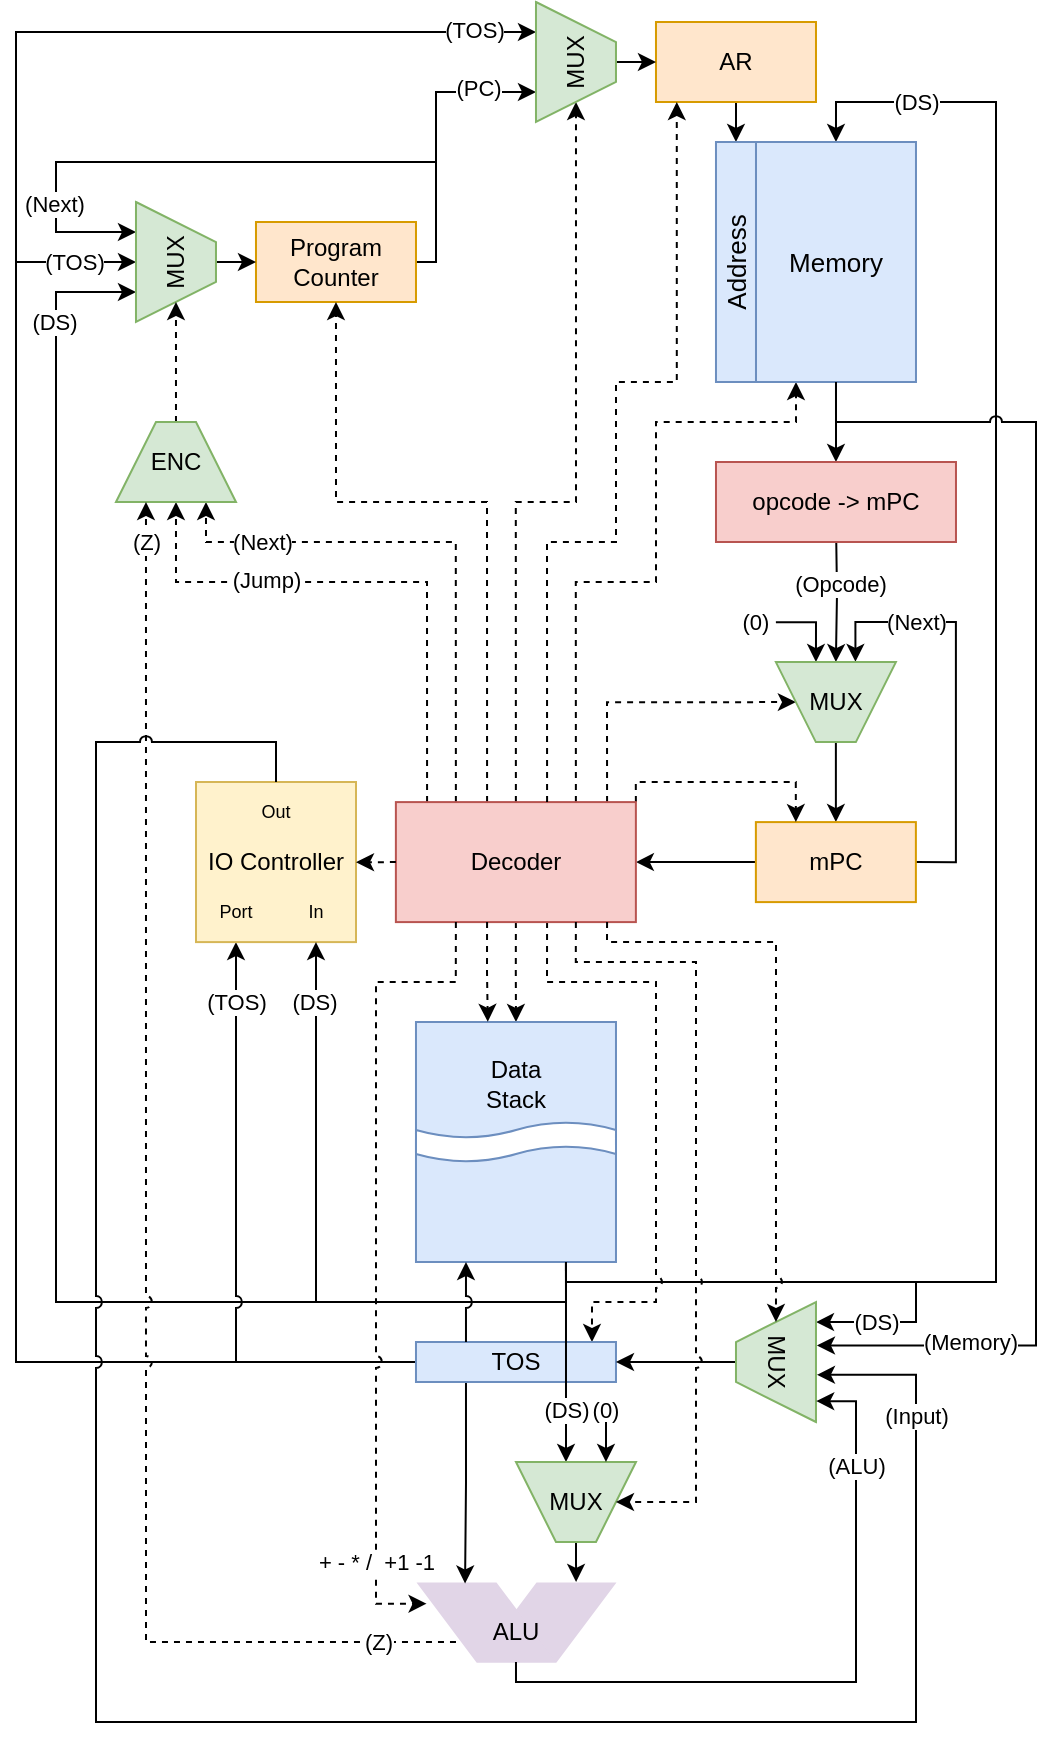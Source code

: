 <mxfile version="24.4.0" type="device">
  <diagram name="Page-1" id="PJzcmPcfEXtCJqOqldld">
    <mxGraphModel dx="1166" dy="614" grid="1" gridSize="10" guides="1" tooltips="1" connect="1" arrows="1" fold="1" page="1" pageScale="1" pageWidth="850" pageHeight="1100" background="none" math="0" shadow="0">
      <root>
        <mxCell id="0" />
        <mxCell id="1" parent="0" />
        <mxCell id="N7PJomAF6_bV-9XCImqY-77" style="edgeStyle=orthogonalEdgeStyle;rounded=0;orthogonalLoop=1;jettySize=auto;html=1;exitX=0;exitY=0.5;exitDx=0;exitDy=0;entryX=0.25;entryY=1;entryDx=0;entryDy=0;" parent="1" source="qQ5Oa0ZnRfvg7QE1ZFq0-29" target="N7PJomAF6_bV-9XCImqY-65" edge="1">
          <mxGeometry relative="1" as="geometry">
            <Array as="points">
              <mxPoint x="190" y="760" />
              <mxPoint x="190" y="95" />
            </Array>
          </mxGeometry>
        </mxCell>
        <mxCell id="N7PJomAF6_bV-9XCImqY-89" value="(TOS)" style="edgeLabel;html=1;align=center;verticalAlign=middle;resizable=0;points=[];" parent="N7PJomAF6_bV-9XCImqY-77" vertex="1" connectable="0">
          <mxGeometry x="0.954" y="1" relative="1" as="geometry">
            <mxPoint x="-5" as="offset" />
          </mxGeometry>
        </mxCell>
        <mxCell id="cv9zKFNZRaeKrZJYY6Kr-5" style="edgeStyle=orthogonalEdgeStyle;rounded=0;orthogonalLoop=1;jettySize=auto;html=1;exitX=0;exitY=0.5;exitDx=0;exitDy=0;entryX=0.5;entryY=1;entryDx=0;entryDy=0;" parent="1" source="qQ5Oa0ZnRfvg7QE1ZFq0-29" target="N7PJomAF6_bV-9XCImqY-14" edge="1">
          <mxGeometry relative="1" as="geometry">
            <Array as="points">
              <mxPoint x="190" y="760" />
              <mxPoint x="190" y="210" />
            </Array>
          </mxGeometry>
        </mxCell>
        <mxCell id="cv9zKFNZRaeKrZJYY6Kr-6" value="(TOS)" style="edgeLabel;html=1;align=center;verticalAlign=middle;resizable=0;points=[];" parent="cv9zKFNZRaeKrZJYY6Kr-5" vertex="1" connectable="0">
          <mxGeometry x="0.933" y="1" relative="1" as="geometry">
            <mxPoint x="-4" y="1" as="offset" />
          </mxGeometry>
        </mxCell>
        <mxCell id="cv9zKFNZRaeKrZJYY6Kr-4" style="edgeStyle=orthogonalEdgeStyle;rounded=0;orthogonalLoop=1;jettySize=auto;html=1;exitX=0.75;exitY=1;exitDx=0;exitDy=0;entryX=0.75;entryY=1;entryDx=0;entryDy=0;jumpStyle=none;" parent="1" source="qQ5Oa0ZnRfvg7QE1ZFq0-28" target="N7PJomAF6_bV-9XCImqY-14" edge="1">
          <mxGeometry relative="1" as="geometry">
            <Array as="points">
              <mxPoint x="465" y="730" />
              <mxPoint x="210" y="730" />
              <mxPoint x="210" y="225" />
            </Array>
          </mxGeometry>
        </mxCell>
        <mxCell id="cv9zKFNZRaeKrZJYY6Kr-9" value="(DS)" style="edgeLabel;html=1;align=center;verticalAlign=middle;resizable=0;points=[];" parent="cv9zKFNZRaeKrZJYY6Kr-4" vertex="1" connectable="0">
          <mxGeometry x="0.895" y="1" relative="1" as="geometry">
            <mxPoint y="12" as="offset" />
          </mxGeometry>
        </mxCell>
        <mxCell id="cv9zKFNZRaeKrZJYY6Kr-67" style="edgeStyle=orthogonalEdgeStyle;rounded=0;orthogonalLoop=1;jettySize=auto;html=1;exitX=0;exitY=0.5;exitDx=0;exitDy=0;exitPerimeter=0;entryX=0.25;entryY=1;entryDx=0;entryDy=0;entryPerimeter=0;jumpStyle=arc;" parent="1" source="qQ5Oa0ZnRfvg7QE1ZFq0-29" target="cv9zKFNZRaeKrZJYY6Kr-51" edge="1">
          <mxGeometry relative="1" as="geometry" />
        </mxCell>
        <mxCell id="cv9zKFNZRaeKrZJYY6Kr-68" value="(TOS)" style="edgeLabel;html=1;align=center;verticalAlign=middle;resizable=0;points=[];" parent="cv9zKFNZRaeKrZJYY6Kr-67" vertex="1" connectable="0">
          <mxGeometry x="0.815" y="-1" relative="1" as="geometry">
            <mxPoint x="-1" y="2" as="offset" />
          </mxGeometry>
        </mxCell>
        <mxCell id="qQ5Oa0ZnRfvg7QE1ZFq0-73" style="edgeStyle=orthogonalEdgeStyle;rounded=0;orthogonalLoop=1;jettySize=auto;html=1;exitX=0.75;exitY=1;exitDx=0;exitDy=0;entryX=0.833;entryY=1;entryDx=0;entryDy=0;entryPerimeter=0;" parent="1" source="qQ5Oa0ZnRfvg7QE1ZFq0-28" target="N7PJomAF6_bV-9XCImqY-4" edge="1">
          <mxGeometry relative="1" as="geometry">
            <mxPoint x="579.99" y="750" as="targetPoint" />
            <Array as="points">
              <mxPoint x="464.99" y="720" />
              <mxPoint x="639.99" y="720" />
              <mxPoint x="639.99" y="740" />
            </Array>
          </mxGeometry>
        </mxCell>
        <mxCell id="N7PJomAF6_bV-9XCImqY-78" style="edgeStyle=orthogonalEdgeStyle;rounded=0;orthogonalLoop=1;jettySize=auto;html=1;exitX=0.75;exitY=1;exitDx=0;exitDy=0;entryX=0.5;entryY=0;entryDx=0;entryDy=0;jumpStyle=none;" parent="1" source="qQ5Oa0ZnRfvg7QE1ZFq0-28" target="N7PJomAF6_bV-9XCImqY-67" edge="1">
          <mxGeometry relative="1" as="geometry">
            <Array as="points">
              <mxPoint x="464.99" y="720" />
              <mxPoint x="679.99" y="720" />
              <mxPoint x="679.99" y="130" />
              <mxPoint x="599.99" y="130" />
            </Array>
          </mxGeometry>
        </mxCell>
        <mxCell id="N7PJomAF6_bV-9XCImqY-80" value="(DS)" style="edgeLabel;html=1;align=center;verticalAlign=middle;resizable=0;points=[];" parent="N7PJomAF6_bV-9XCImqY-78" vertex="1" connectable="0">
          <mxGeometry x="-0.635" y="3" relative="1" as="geometry">
            <mxPoint x="-2" y="23" as="offset" />
          </mxGeometry>
        </mxCell>
        <mxCell id="cv9zKFNZRaeKrZJYY6Kr-3" value="(DS)" style="edgeLabel;html=1;align=center;verticalAlign=middle;resizable=0;points=[];" parent="N7PJomAF6_bV-9XCImqY-78" vertex="1" connectable="0">
          <mxGeometry x="0.905" relative="1" as="geometry">
            <mxPoint x="16" as="offset" />
          </mxGeometry>
        </mxCell>
        <mxCell id="N7PJomAF6_bV-9XCImqY-27" style="edgeStyle=orthogonalEdgeStyle;rounded=0;orthogonalLoop=1;jettySize=auto;html=1;exitX=0.5;exitY=1;exitDx=0;exitDy=0;entryX=0.5;entryY=0;entryDx=0;entryDy=0;jumpStyle=none;" parent="1" source="N7PJomAF6_bV-9XCImqY-67" target="qQ5Oa0ZnRfvg7QE1ZFq0-6" edge="1">
          <mxGeometry relative="1" as="geometry">
            <mxPoint x="599.99" y="270" as="sourcePoint" />
          </mxGeometry>
        </mxCell>
        <mxCell id="qQ5Oa0ZnRfvg7QE1ZFq0-4" style="edgeStyle=orthogonalEdgeStyle;rounded=0;orthogonalLoop=1;jettySize=auto;html=1;exitX=1;exitY=0.5;exitDx=0;exitDy=0;entryX=0.75;entryY=1;entryDx=0;entryDy=0;" parent="1" source="qQ5Oa0ZnRfvg7QE1ZFq0-2" target="N7PJomAF6_bV-9XCImqY-65" edge="1">
          <mxGeometry relative="1" as="geometry">
            <mxPoint x="439.99" y="210" as="targetPoint" />
            <Array as="points">
              <mxPoint x="399.99" y="210" />
              <mxPoint x="399.99" y="125" />
            </Array>
          </mxGeometry>
        </mxCell>
        <mxCell id="N7PJomAF6_bV-9XCImqY-88" value="(PC)" style="edgeLabel;html=1;align=center;verticalAlign=middle;resizable=0;points=[];" parent="qQ5Oa0ZnRfvg7QE1ZFq0-4" vertex="1" connectable="0">
          <mxGeometry x="0.662" y="2" relative="1" as="geometry">
            <mxPoint x="-5" as="offset" />
          </mxGeometry>
        </mxCell>
        <mxCell id="cv9zKFNZRaeKrZJYY6Kr-7" style="edgeStyle=orthogonalEdgeStyle;rounded=0;orthogonalLoop=1;jettySize=auto;html=1;exitX=1;exitY=0.5;exitDx=0;exitDy=0;entryX=0.25;entryY=1;entryDx=0;entryDy=0;" parent="1" source="qQ5Oa0ZnRfvg7QE1ZFq0-2" target="N7PJomAF6_bV-9XCImqY-14" edge="1">
          <mxGeometry relative="1" as="geometry">
            <Array as="points">
              <mxPoint x="400" y="210" />
              <mxPoint x="400" y="160" />
              <mxPoint x="210" y="160" />
              <mxPoint x="210" y="195" />
            </Array>
          </mxGeometry>
        </mxCell>
        <mxCell id="cv9zKFNZRaeKrZJYY6Kr-8" value="(Next)" style="edgeLabel;html=1;align=center;verticalAlign=middle;resizable=0;points=[];" parent="cv9zKFNZRaeKrZJYY6Kr-7" vertex="1" connectable="0">
          <mxGeometry x="0.739" y="-1" relative="1" as="geometry">
            <mxPoint y="-12" as="offset" />
          </mxGeometry>
        </mxCell>
        <mxCell id="qQ5Oa0ZnRfvg7QE1ZFq0-2" value="Program&lt;br&gt;Counter" style="rounded=0;whiteSpace=wrap;html=1;fillColor=#ffe6cc;strokeColor=#d79b00;" parent="1" vertex="1">
          <mxGeometry x="309.99" y="190" width="80" height="40" as="geometry" />
        </mxCell>
        <mxCell id="qQ5Oa0ZnRfvg7QE1ZFq0-17" style="edgeStyle=orthogonalEdgeStyle;rounded=0;orthogonalLoop=1;jettySize=auto;html=1;exitX=0.5;exitY=1;exitDx=0;exitDy=0;entryX=0.5;entryY=1;entryDx=0;entryDy=0;" parent="1" target="N7PJomAF6_bV-9XCImqY-16" edge="1">
          <mxGeometry relative="1" as="geometry">
            <mxPoint x="599.99" y="340.05" as="sourcePoint" />
            <mxPoint x="599.99" y="400.1" as="targetPoint" />
          </mxGeometry>
        </mxCell>
        <mxCell id="N7PJomAF6_bV-9XCImqY-85" value="(Opcode)" style="edgeLabel;html=1;align=center;verticalAlign=middle;resizable=0;points=[];" parent="qQ5Oa0ZnRfvg7QE1ZFq0-17" vertex="1" connectable="0">
          <mxGeometry x="-0.122" y="1" relative="1" as="geometry">
            <mxPoint as="offset" />
          </mxGeometry>
        </mxCell>
        <mxCell id="qQ5Oa0ZnRfvg7QE1ZFq0-6" value="opcode -&amp;gt; mPC" style="rounded=0;whiteSpace=wrap;html=1;fillColor=#f8cecc;strokeColor=#b85450;" parent="1" vertex="1">
          <mxGeometry x="539.99" y="310" width="120" height="40" as="geometry" />
        </mxCell>
        <mxCell id="qQ5Oa0ZnRfvg7QE1ZFq0-24" style="edgeStyle=orthogonalEdgeStyle;rounded=0;orthogonalLoop=1;jettySize=auto;html=1;exitX=0.5;exitY=0;exitDx=0;exitDy=0;entryX=0.5;entryY=0;entryDx=0;entryDy=0;" parent="1" source="N7PJomAF6_bV-9XCImqY-16" target="qQ5Oa0ZnRfvg7QE1ZFq0-22" edge="1">
          <mxGeometry relative="1" as="geometry">
            <mxPoint x="599.94" y="450.05" as="sourcePoint" />
          </mxGeometry>
        </mxCell>
        <mxCell id="qQ5Oa0ZnRfvg7QE1ZFq0-25" value="(Next)" style="edgeStyle=orthogonalEdgeStyle;rounded=0;orthogonalLoop=1;jettySize=auto;html=1;exitX=1;exitY=0.5;exitDx=0;exitDy=0;entryX=0.337;entryY=1.003;entryDx=0;entryDy=0;entryPerimeter=0;" parent="1" source="qQ5Oa0ZnRfvg7QE1ZFq0-22" target="N7PJomAF6_bV-9XCImqY-16" edge="1">
          <mxGeometry x="0.523" relative="1" as="geometry">
            <mxPoint as="offset" />
            <mxPoint x="609.94" y="410.05" as="targetPoint" />
            <Array as="points">
              <mxPoint x="659.94" y="510.05" />
              <mxPoint x="659.94" y="390.05" />
              <mxPoint x="609.94" y="390.05" />
            </Array>
          </mxGeometry>
        </mxCell>
        <mxCell id="qQ5Oa0ZnRfvg7QE1ZFq0-27" style="edgeStyle=orthogonalEdgeStyle;rounded=0;orthogonalLoop=1;jettySize=auto;html=1;exitX=0;exitY=0.5;exitDx=0;exitDy=0;entryX=1;entryY=0.5;entryDx=0;entryDy=0;" parent="1" source="qQ5Oa0ZnRfvg7QE1ZFq0-22" target="qQ5Oa0ZnRfvg7QE1ZFq0-26" edge="1">
          <mxGeometry relative="1" as="geometry" />
        </mxCell>
        <mxCell id="qQ5Oa0ZnRfvg7QE1ZFq0-22" value="mPC" style="rounded=0;whiteSpace=wrap;html=1;fillColor=#ffe6cc;strokeColor=#d79b00;" parent="1" vertex="1">
          <mxGeometry x="559.94" y="490.05" width="80" height="40" as="geometry" />
        </mxCell>
        <mxCell id="cv9zKFNZRaeKrZJYY6Kr-15" style="edgeStyle=orthogonalEdgeStyle;rounded=0;orthogonalLoop=1;jettySize=auto;html=1;exitX=0.5;exitY=0;exitDx=0;exitDy=0;entryX=1;entryY=0.5;entryDx=0;entryDy=0;dashed=1;exitPerimeter=0;" parent="1" source="qQ5Oa0ZnRfvg7QE1ZFq0-26" target="N7PJomAF6_bV-9XCImqY-65" edge="1">
          <mxGeometry relative="1" as="geometry">
            <Array as="points">
              <mxPoint x="440" y="330" />
              <mxPoint x="470" y="330" />
            </Array>
          </mxGeometry>
        </mxCell>
        <mxCell id="cv9zKFNZRaeKrZJYY6Kr-16" style="edgeStyle=orthogonalEdgeStyle;rounded=0;orthogonalLoop=1;jettySize=auto;html=1;exitX=0.25;exitY=0;exitDx=0;exitDy=0;entryX=0.75;entryY=1;entryDx=0;entryDy=0;dashed=1;exitPerimeter=0;" parent="1" source="qQ5Oa0ZnRfvg7QE1ZFq0-26" target="cv9zKFNZRaeKrZJYY6Kr-30" edge="1">
          <mxGeometry relative="1" as="geometry">
            <Array as="points">
              <mxPoint x="410" y="350" />
              <mxPoint x="285" y="350" />
            </Array>
          </mxGeometry>
        </mxCell>
        <mxCell id="cv9zKFNZRaeKrZJYY6Kr-32" value="(Next)" style="edgeLabel;html=1;align=center;verticalAlign=middle;resizable=0;points=[];" parent="cv9zKFNZRaeKrZJYY6Kr-16" vertex="1" connectable="0">
          <mxGeometry x="0.625" y="-1" relative="1" as="geometry">
            <mxPoint x="-4" y="1" as="offset" />
          </mxGeometry>
        </mxCell>
        <mxCell id="cv9zKFNZRaeKrZJYY6Kr-17" style="edgeStyle=orthogonalEdgeStyle;rounded=0;orthogonalLoop=1;jettySize=auto;html=1;exitX=0.88;exitY=0;exitDx=0;exitDy=0;entryX=1;entryY=0.5;entryDx=0;entryDy=0;dashed=1;exitPerimeter=0;" parent="1" source="qQ5Oa0ZnRfvg7QE1ZFq0-26" target="N7PJomAF6_bV-9XCImqY-16" edge="1">
          <mxGeometry relative="1" as="geometry">
            <Array as="points">
              <mxPoint x="486" y="430" />
            </Array>
          </mxGeometry>
        </mxCell>
        <mxCell id="cv9zKFNZRaeKrZJYY6Kr-31" style="edgeStyle=orthogonalEdgeStyle;rounded=0;orthogonalLoop=1;jettySize=auto;html=1;exitX=0.13;exitY=0;exitDx=0;exitDy=0;entryX=0.5;entryY=1;entryDx=0;entryDy=0;dashed=1;exitPerimeter=0;" parent="1" source="qQ5Oa0ZnRfvg7QE1ZFq0-26" target="cv9zKFNZRaeKrZJYY6Kr-30" edge="1">
          <mxGeometry relative="1" as="geometry">
            <Array as="points">
              <mxPoint x="396" y="370" />
              <mxPoint x="270" y="370" />
            </Array>
          </mxGeometry>
        </mxCell>
        <mxCell id="cv9zKFNZRaeKrZJYY6Kr-33" value="(Jump)" style="edgeLabel;html=1;align=center;verticalAlign=middle;resizable=0;points=[];" parent="cv9zKFNZRaeKrZJYY6Kr-31" vertex="1" connectable="0">
          <mxGeometry x="0.325" y="-1" relative="1" as="geometry">
            <mxPoint x="-8" as="offset" />
          </mxGeometry>
        </mxCell>
        <mxCell id="cv9zKFNZRaeKrZJYY6Kr-36" style="edgeStyle=orthogonalEdgeStyle;rounded=0;orthogonalLoop=1;jettySize=auto;html=1;exitX=0.38;exitY=0;exitDx=0;exitDy=0;exitPerimeter=0;entryX=0.5;entryY=1;entryDx=0;entryDy=0;dashed=1;" parent="1" source="qQ5Oa0ZnRfvg7QE1ZFq0-26" target="qQ5Oa0ZnRfvg7QE1ZFq0-2" edge="1">
          <mxGeometry relative="1" as="geometry">
            <Array as="points">
              <mxPoint x="426" y="330" />
              <mxPoint x="350" y="330" />
            </Array>
          </mxGeometry>
        </mxCell>
        <mxCell id="cv9zKFNZRaeKrZJYY6Kr-39" style="edgeStyle=orthogonalEdgeStyle;rounded=0;orthogonalLoop=1;jettySize=auto;html=1;exitX=1;exitY=0;exitDx=0;exitDy=0;exitPerimeter=0;entryX=0.25;entryY=0;entryDx=0;entryDy=0;dashed=1;" parent="1" source="qQ5Oa0ZnRfvg7QE1ZFq0-26" target="qQ5Oa0ZnRfvg7QE1ZFq0-22" edge="1">
          <mxGeometry relative="1" as="geometry">
            <Array as="points">
              <mxPoint x="500" y="470" />
              <mxPoint x="580" y="470" />
            </Array>
          </mxGeometry>
        </mxCell>
        <mxCell id="cv9zKFNZRaeKrZJYY6Kr-40" style="edgeStyle=orthogonalEdgeStyle;rounded=0;orthogonalLoop=1;jettySize=auto;html=1;exitX=0.63;exitY=1;exitDx=0;exitDy=0;exitPerimeter=0;entryX=0.88;entryY=0;entryDx=0;entryDy=0;entryPerimeter=0;dashed=1;jumpStyle=arc;" parent="1" source="qQ5Oa0ZnRfvg7QE1ZFq0-26" target="qQ5Oa0ZnRfvg7QE1ZFq0-29" edge="1">
          <mxGeometry relative="1" as="geometry">
            <Array as="points">
              <mxPoint x="455.99" y="570" />
              <mxPoint x="509.99" y="570" />
              <mxPoint x="509.99" y="730" />
              <mxPoint x="477.99" y="730" />
            </Array>
          </mxGeometry>
        </mxCell>
        <mxCell id="cv9zKFNZRaeKrZJYY6Kr-41" style="edgeStyle=orthogonalEdgeStyle;rounded=0;orthogonalLoop=1;jettySize=auto;html=1;exitX=0.5;exitY=1;exitDx=0;exitDy=0;exitPerimeter=0;entryX=0.5;entryY=0;entryDx=0;entryDy=0;dashed=1;" parent="1" source="qQ5Oa0ZnRfvg7QE1ZFq0-26" target="qQ5Oa0ZnRfvg7QE1ZFq0-28" edge="1">
          <mxGeometry relative="1" as="geometry" />
        </mxCell>
        <mxCell id="cv9zKFNZRaeKrZJYY6Kr-81" style="edgeStyle=orthogonalEdgeStyle;rounded=0;orthogonalLoop=1;jettySize=auto;html=1;exitX=0.75;exitY=0;exitDx=0;exitDy=0;exitPerimeter=0;entryX=0.25;entryY=1;entryDx=0;entryDy=0;dashed=1;" parent="1" source="qQ5Oa0ZnRfvg7QE1ZFq0-26" target="N7PJomAF6_bV-9XCImqY-67" edge="1">
          <mxGeometry relative="1" as="geometry">
            <Array as="points">
              <mxPoint x="470" y="370" />
              <mxPoint x="510" y="370" />
              <mxPoint x="510" y="290" />
              <mxPoint x="580" y="290" />
            </Array>
          </mxGeometry>
        </mxCell>
        <mxCell id="qQ5Oa0ZnRfvg7QE1ZFq0-26" value="Decoder" style="rounded=0;whiteSpace=wrap;html=1;fillColor=#f8cecc;strokeColor=#b85450;points=[[0,0,0,0,0],[0,0.25,0,0,0],[0,0.5,0,0,0],[0,0.75,0,0,0],[0,1,0,0,0],[0.13,0,0,0,0],[0.13,1,0,0,0],[0.25,0,0,0,0],[0.25,1,0,0,0],[0.38,0,0,0,0],[0.38,1,0,0,0],[0.5,0,0,0,0],[0.5,1,0,0,0],[0.63,0,0,0,0],[0.63,1,0,0,0],[0.75,0,0,0,0],[0.75,1,0,0,0],[0.88,0,0,0,0],[0.88,1,0,0,0],[1,0,0,0,0],[1,0.25,0,0,0],[1,0.5,0,0,0],[1,0.75,0,0,0],[1,1,0,0,0]];" parent="1" vertex="1">
          <mxGeometry x="379.94" y="480.05" width="120" height="60" as="geometry" />
        </mxCell>
        <mxCell id="qQ5Oa0ZnRfvg7QE1ZFq0-40" value="" style="group;strokeColor=none;fillColor=none;" parent="1" vertex="1" connectable="0">
          <mxGeometry x="389.99" y="870" width="100" height="40" as="geometry" />
        </mxCell>
        <mxCell id="qQ5Oa0ZnRfvg7QE1ZFq0-32" value="" style="shape=parallelogram;perimeter=parallelogramPerimeter;whiteSpace=wrap;html=1;fixedSize=1;size=30;strokeWidth=0;strokeColor=none;fillColor=#e1d5e7;perimeterSpacing=4;" parent="qQ5Oa0ZnRfvg7QE1ZFq0-40" vertex="1">
          <mxGeometry x="30" width="70" height="40" as="geometry" />
        </mxCell>
        <mxCell id="qQ5Oa0ZnRfvg7QE1ZFq0-36" value="" style="shape=parallelogram;perimeter=parallelogramPerimeter;whiteSpace=wrap;html=1;fixedSize=1;size=30;flipH=1;strokeWidth=0;perimeterSpacing=4;fillColor=#e1d5e7;strokeColor=none;" parent="qQ5Oa0ZnRfvg7QE1ZFq0-40" vertex="1">
          <mxGeometry width="70" height="40" as="geometry" />
        </mxCell>
        <mxCell id="qQ5Oa0ZnRfvg7QE1ZFq0-41" value="ALU" style="text;html=1;align=center;verticalAlign=middle;whiteSpace=wrap;rounded=0;" parent="qQ5Oa0ZnRfvg7QE1ZFq0-40" vertex="1">
          <mxGeometry x="20" y="10" width="60" height="30" as="geometry" />
        </mxCell>
        <mxCell id="qQ5Oa0ZnRfvg7QE1ZFq0-44" style="edgeStyle=orthogonalEdgeStyle;rounded=0;orthogonalLoop=1;jettySize=auto;html=1;exitX=0.25;exitY=1;exitDx=0;exitDy=0;entryX=0.634;entryY=0.099;entryDx=0;entryDy=0;entryPerimeter=0;" parent="1" source="qQ5Oa0ZnRfvg7QE1ZFq0-29" target="qQ5Oa0ZnRfvg7QE1ZFq0-36" edge="1">
          <mxGeometry relative="1" as="geometry">
            <Array as="points">
              <mxPoint x="415" y="820" />
              <mxPoint x="415" y="820" />
            </Array>
          </mxGeometry>
        </mxCell>
        <mxCell id="qQ5Oa0ZnRfvg7QE1ZFq0-53" style="edgeStyle=orthogonalEdgeStyle;rounded=0;orthogonalLoop=1;jettySize=auto;html=1;entryX=0.666;entryY=1.001;entryDx=0;entryDy=0;entryPerimeter=0;" parent="1" source="qQ5Oa0ZnRfvg7QE1ZFq0-51" target="N7PJomAF6_bV-9XCImqY-16" edge="1">
          <mxGeometry relative="1" as="geometry">
            <Array as="points">
              <mxPoint x="589.94" y="390.05" />
            </Array>
            <mxPoint x="589.94" y="410.05" as="targetPoint" />
          </mxGeometry>
        </mxCell>
        <mxCell id="qQ5Oa0ZnRfvg7QE1ZFq0-51" value="(0)" style="text;html=1;align=center;verticalAlign=middle;whiteSpace=wrap;rounded=0;fontSize=11;" parent="1" vertex="1">
          <mxGeometry x="549.94" y="380.05" width="20" height="20" as="geometry" />
        </mxCell>
        <mxCell id="qQ5Oa0ZnRfvg7QE1ZFq0-29" value="TOS" style="rounded=0;whiteSpace=wrap;html=1;fillColor=#dae8fc;strokeColor=#6c8ebf;gradientColor=none;strokeWidth=1;points=[[0,0,0,0,0],[0,0.25,0,0,0],[0,0.5,0,0,0],[0,0.75,0,0,0],[0,1,0,0,0],[0.25,0,0,0,0],[0.25,1,0,0,0],[0.5,0,0,0,0],[0.5,1,0,0,0],[0.75,0,0,0,0],[0.75,1,0,0,0],[0.88,0,0,0,0],[1,0,0,0,0],[1,0.25,0,0,0],[1,0.5,0,0,0],[1,0.75,0,0,0],[1,1,0,0,0]];" parent="1" vertex="1">
          <mxGeometry x="389.99" y="750" width="100" height="20" as="geometry" />
        </mxCell>
        <mxCell id="qQ5Oa0ZnRfvg7QE1ZFq0-63" value="" style="group" parent="1" vertex="1" connectable="0">
          <mxGeometry x="389.99" y="590" width="100" height="120" as="geometry" />
        </mxCell>
        <mxCell id="qQ5Oa0ZnRfvg7QE1ZFq0-28" value="&lt;div&gt;Data&lt;/div&gt;Stack&lt;div&gt;&lt;br&gt;&lt;/div&gt;&lt;div&gt;&lt;br&gt;&lt;/div&gt;&lt;div&gt;&lt;br&gt;&lt;/div&gt;&lt;div&gt;&lt;br&gt;&lt;/div&gt;" style="rounded=0;whiteSpace=wrap;html=1;fillColor=#dae8fc;strokeColor=#6c8ebf;points=[[0,0,0,0,0],[0,0.25,0,0,0],[0,0.5,0,0,0],[0,0.75,0,0,0],[0,1,0,0,0],[0.25,0,0,0,0],[0.25,1,0,0,0],[0.38,0,0,0,0],[0.5,0,0,0,0],[0.5,1,0,0,0],[0.75,0,0,0,0],[0.75,1,0,0,0],[1,0,0,0,0],[1,0.25,0,0,0],[1,0.5,0,0,0],[1,0.75,0,0,0],[1,1,0,0,0]];" parent="qQ5Oa0ZnRfvg7QE1ZFq0-63" vertex="1">
          <mxGeometry width="100" height="120" as="geometry" />
        </mxCell>
        <mxCell id="qQ5Oa0ZnRfvg7QE1ZFq0-30" value="" style="shape=tape;whiteSpace=wrap;html=1;strokeColor=#6c8ebf;" parent="qQ5Oa0ZnRfvg7QE1ZFq0-63" vertex="1">
          <mxGeometry y="50" width="100" height="20" as="geometry" />
        </mxCell>
        <mxCell id="qQ5Oa0ZnRfvg7QE1ZFq0-74" style="edgeStyle=orthogonalEdgeStyle;rounded=0;orthogonalLoop=1;jettySize=auto;html=1;exitX=0.75;exitY=1;exitDx=0;exitDy=0;" parent="1" source="qQ5Oa0ZnRfvg7QE1ZFq0-28" target="N7PJomAF6_bV-9XCImqY-1" edge="1">
          <mxGeometry relative="1" as="geometry">
            <Array as="points">
              <mxPoint x="464.99" y="790" />
              <mxPoint x="464.99" y="790" />
            </Array>
            <mxPoint x="464.99" y="810" as="targetPoint" />
          </mxGeometry>
        </mxCell>
        <mxCell id="cv9zKFNZRaeKrZJYY6Kr-28" value="(DS)" style="edgeLabel;html=1;align=center;verticalAlign=middle;resizable=0;points=[];" parent="qQ5Oa0ZnRfvg7QE1ZFq0-74" vertex="1" connectable="0">
          <mxGeometry x="0.47" relative="1" as="geometry">
            <mxPoint as="offset" />
          </mxGeometry>
        </mxCell>
        <mxCell id="qQ5Oa0ZnRfvg7QE1ZFq0-75" style="edgeStyle=orthogonalEdgeStyle;rounded=0;orthogonalLoop=1;jettySize=auto;html=1;exitX=0.5;exitY=0;exitDx=0;exitDy=0;entryX=0.693;entryY=0.083;entryDx=0;entryDy=0;entryPerimeter=0;" parent="1" source="N7PJomAF6_bV-9XCImqY-1" target="qQ5Oa0ZnRfvg7QE1ZFq0-32" edge="1">
          <mxGeometry relative="1" as="geometry">
            <mxPoint x="469.99" y="850" as="sourcePoint" />
          </mxGeometry>
        </mxCell>
        <mxCell id="N7PJomAF6_bV-9XCImqY-1" value="MUX" style="shape=trapezoid;perimeter=trapezoidPerimeter;whiteSpace=wrap;html=1;fixedSize=1;fillColor=#d5e8d4;strokeColor=#82b366;direction=west;" parent="1" vertex="1">
          <mxGeometry x="439.99" y="810" width="60" height="40" as="geometry" />
        </mxCell>
        <mxCell id="N7PJomAF6_bV-9XCImqY-12" style="edgeStyle=orthogonalEdgeStyle;rounded=0;orthogonalLoop=1;jettySize=auto;html=1;exitX=0.5;exitY=0;exitDx=0;exitDy=0;entryX=1;entryY=0.5;entryDx=0;entryDy=0;" parent="1" source="N7PJomAF6_bV-9XCImqY-4" target="qQ5Oa0ZnRfvg7QE1ZFq0-29" edge="1">
          <mxGeometry relative="1" as="geometry" />
        </mxCell>
        <mxCell id="N7PJomAF6_bV-9XCImqY-4" value="MUX" style="shape=trapezoid;perimeter=trapezoidPerimeter;whiteSpace=wrap;html=1;fixedSize=1;fillColor=#d5e8d4;strokeColor=#82b366;direction=west;rotation=90;" parent="1" vertex="1">
          <mxGeometry x="539.99" y="740" width="60" height="40" as="geometry" />
        </mxCell>
        <mxCell id="N7PJomAF6_bV-9XCImqY-5" style="edgeStyle=orthogonalEdgeStyle;rounded=0;orthogonalLoop=1;jettySize=auto;html=1;exitX=0.5;exitY=1;exitDx=0;exitDy=0;entryX=0.174;entryY=1.003;entryDx=0;entryDy=0;entryPerimeter=0;" parent="1" source="qQ5Oa0ZnRfvg7QE1ZFq0-41" target="N7PJomAF6_bV-9XCImqY-4" edge="1">
          <mxGeometry relative="1" as="geometry">
            <Array as="points">
              <mxPoint x="439.99" y="920" />
              <mxPoint x="609.99" y="920" />
              <mxPoint x="609.99" y="780" />
            </Array>
          </mxGeometry>
        </mxCell>
        <mxCell id="N7PJomAF6_bV-9XCImqY-83" value="(ALU)" style="edgeLabel;html=1;align=center;verticalAlign=middle;resizable=0;points=[];" parent="N7PJomAF6_bV-9XCImqY-5" vertex="1" connectable="0">
          <mxGeometry x="0.546" relative="1" as="geometry">
            <mxPoint y="-25" as="offset" />
          </mxGeometry>
        </mxCell>
        <mxCell id="N7PJomAF6_bV-9XCImqY-15" style="edgeStyle=orthogonalEdgeStyle;rounded=0;orthogonalLoop=1;jettySize=auto;html=1;exitX=0.5;exitY=0;exitDx=0;exitDy=0;entryX=0;entryY=0.5;entryDx=0;entryDy=0;" parent="1" source="N7PJomAF6_bV-9XCImqY-14" target="qQ5Oa0ZnRfvg7QE1ZFq0-2" edge="1">
          <mxGeometry relative="1" as="geometry" />
        </mxCell>
        <mxCell id="N7PJomAF6_bV-9XCImqY-14" value="MUX" style="shape=trapezoid;perimeter=trapezoidPerimeter;whiteSpace=wrap;html=1;fixedSize=1;fillColor=#d5e8d4;strokeColor=#82b366;direction=west;rotation=-90;" parent="1" vertex="1">
          <mxGeometry x="239.99" y="190" width="60" height="40" as="geometry" />
        </mxCell>
        <mxCell id="N7PJomAF6_bV-9XCImqY-16" value="MUX" style="shape=trapezoid;perimeter=trapezoidPerimeter;whiteSpace=wrap;html=1;fixedSize=1;fillColor=#d5e8d4;strokeColor=#82b366;direction=west;rotation=0;" parent="1" vertex="1">
          <mxGeometry x="569.94" y="410.05" width="60" height="40" as="geometry" />
        </mxCell>
        <mxCell id="N7PJomAF6_bV-9XCImqY-56" style="edgeStyle=orthogonalEdgeStyle;rounded=0;orthogonalLoop=1;jettySize=auto;html=1;exitX=0.5;exitY=1;exitDx=0;exitDy=0;entryX=0;entryY=0.5;entryDx=0;entryDy=0;" parent="1" edge="1">
          <mxGeometry relative="1" as="geometry">
            <mxPoint x="160" y="890" as="sourcePoint" />
          </mxGeometry>
        </mxCell>
        <mxCell id="N7PJomAF6_bV-9XCImqY-44" style="edgeStyle=orthogonalEdgeStyle;rounded=0;orthogonalLoop=1;jettySize=auto;html=1;exitX=0.5;exitY=0;exitDx=0;exitDy=0;entryX=0.5;entryY=0;entryDx=0;entryDy=0;" parent="1" edge="1">
          <mxGeometry relative="1" as="geometry">
            <mxPoint x="160" y="830" as="sourcePoint" />
          </mxGeometry>
        </mxCell>
        <mxCell id="N7PJomAF6_bV-9XCImqY-75" style="edgeStyle=orthogonalEdgeStyle;rounded=0;orthogonalLoop=1;jettySize=auto;html=1;exitX=0.5;exitY=1;exitDx=0;exitDy=0;entryX=1;entryY=0.5;entryDx=0;entryDy=0;" parent="1" source="N7PJomAF6_bV-9XCImqY-64" target="N7PJomAF6_bV-9XCImqY-68" edge="1">
          <mxGeometry relative="1" as="geometry" />
        </mxCell>
        <mxCell id="N7PJomAF6_bV-9XCImqY-64" value="AR" style="rounded=0;whiteSpace=wrap;html=1;fillColor=#ffe6cc;strokeColor=#d79b00;points=[[0,0,0,0,0],[0,0.25,0,0,0],[0,0.5,0,0,0],[0,0.75,0,0,0],[0,1,0,0,0],[0.13,1,0,0,0],[0.25,0,0,0,0],[0.25,1,0,0,0],[0.5,0,0,0,0],[0.5,1,0,0,0],[0.75,0,0,0,0],[0.75,1,0,0,0],[1,0,0,0,0],[1,0.25,0,0,0],[1,0.5,0,0,0],[1,0.75,0,0,0],[1,1,0,0,0]];" parent="1" vertex="1">
          <mxGeometry x="509.99" y="90" width="80" height="40" as="geometry" />
        </mxCell>
        <mxCell id="N7PJomAF6_bV-9XCImqY-76" style="edgeStyle=orthogonalEdgeStyle;rounded=0;orthogonalLoop=1;jettySize=auto;html=1;exitX=0.5;exitY=0;exitDx=0;exitDy=0;entryX=0;entryY=0.5;entryDx=0;entryDy=0;" parent="1" source="N7PJomAF6_bV-9XCImqY-65" target="N7PJomAF6_bV-9XCImqY-64" edge="1">
          <mxGeometry relative="1" as="geometry" />
        </mxCell>
        <mxCell id="N7PJomAF6_bV-9XCImqY-65" value="MUX" style="shape=trapezoid;perimeter=trapezoidPerimeter;whiteSpace=wrap;html=1;fixedSize=1;fillColor=#d5e8d4;strokeColor=#82b366;direction=west;rotation=-90;" parent="1" vertex="1">
          <mxGeometry x="439.99" y="90" width="60" height="40" as="geometry" />
        </mxCell>
        <mxCell id="N7PJomAF6_bV-9XCImqY-66" value="" style="group" parent="1" vertex="1" connectable="0">
          <mxGeometry x="539.99" y="150" width="100" height="120" as="geometry" />
        </mxCell>
        <mxCell id="N7PJomAF6_bV-9XCImqY-67" value="Memory" style="rounded=0;whiteSpace=wrap;html=1;fontSize=13;fillColor=#dae8fc;strokeColor=#6c8ebf;" parent="N7PJomAF6_bV-9XCImqY-66" vertex="1">
          <mxGeometry x="20" width="80" height="120" as="geometry" />
        </mxCell>
        <mxCell id="N7PJomAF6_bV-9XCImqY-68" value="Address" style="rounded=0;whiteSpace=wrap;html=1;fontSize=13;fillColor=#dae8fc;strokeColor=#6c8ebf;rotation=-90;" parent="N7PJomAF6_bV-9XCImqY-66" vertex="1">
          <mxGeometry x="-50" y="50" width="120" height="20" as="geometry" />
        </mxCell>
        <mxCell id="N7PJomAF6_bV-9XCImqY-10" style="edgeStyle=orthogonalEdgeStyle;rounded=0;orthogonalLoop=1;jettySize=auto;html=1;exitX=0.5;exitY=1;exitDx=0;exitDy=0;entryX=0.638;entryY=1.012;entryDx=0;entryDy=0;entryPerimeter=0;jumpStyle=arc;" parent="1" source="N7PJomAF6_bV-9XCImqY-67" target="N7PJomAF6_bV-9XCImqY-4" edge="1">
          <mxGeometry relative="1" as="geometry">
            <mxPoint x="599.99" y="270" as="sourcePoint" />
            <Array as="points">
              <mxPoint x="599.99" y="290" />
              <mxPoint x="699.99" y="290" />
              <mxPoint x="699.99" y="752" />
            </Array>
          </mxGeometry>
        </mxCell>
        <mxCell id="N7PJomAF6_bV-9XCImqY-79" value="(Memory)" style="edgeLabel;html=1;align=center;verticalAlign=middle;resizable=0;points=[];" parent="N7PJomAF6_bV-9XCImqY-10" vertex="1" connectable="0">
          <mxGeometry x="0.809" relative="1" as="geometry">
            <mxPoint x="10" y="-2" as="offset" />
          </mxGeometry>
        </mxCell>
        <mxCell id="cv9zKFNZRaeKrZJYY6Kr-20" style="edgeStyle=orthogonalEdgeStyle;rounded=0;orthogonalLoop=1;jettySize=auto;html=1;exitX=0.88;exitY=1;exitDx=0;exitDy=0;entryX=1;entryY=0.5;entryDx=0;entryDy=0;dashed=1;jumpStyle=arc;exitPerimeter=0;" parent="1" source="qQ5Oa0ZnRfvg7QE1ZFq0-26" target="N7PJomAF6_bV-9XCImqY-4" edge="1">
          <mxGeometry relative="1" as="geometry">
            <Array as="points">
              <mxPoint x="485.99" y="550" />
              <mxPoint x="569.99" y="550" />
            </Array>
          </mxGeometry>
        </mxCell>
        <mxCell id="cv9zKFNZRaeKrZJYY6Kr-23" style="edgeStyle=orthogonalEdgeStyle;rounded=0;orthogonalLoop=1;jettySize=auto;html=1;exitX=0.75;exitY=1;exitDx=0;exitDy=0;entryX=0;entryY=0.5;entryDx=0;entryDy=0;dashed=1;jumpStyle=arc;" parent="1" source="qQ5Oa0ZnRfvg7QE1ZFq0-26" target="N7PJomAF6_bV-9XCImqY-1" edge="1">
          <mxGeometry relative="1" as="geometry">
            <Array as="points">
              <mxPoint x="469.99" y="560" />
              <mxPoint x="529.99" y="560" />
              <mxPoint x="529.99" y="830" />
            </Array>
          </mxGeometry>
        </mxCell>
        <mxCell id="cv9zKFNZRaeKrZJYY6Kr-27" style="edgeStyle=orthogonalEdgeStyle;rounded=0;orthogonalLoop=1;jettySize=auto;html=1;exitX=0.5;exitY=1;exitDx=0;exitDy=0;entryX=0.25;entryY=1;entryDx=0;entryDy=0;" parent="1" source="cv9zKFNZRaeKrZJYY6Kr-25" target="N7PJomAF6_bV-9XCImqY-1" edge="1">
          <mxGeometry relative="1" as="geometry" />
        </mxCell>
        <mxCell id="cv9zKFNZRaeKrZJYY6Kr-25" value="(0)" style="text;html=1;align=center;verticalAlign=middle;whiteSpace=wrap;rounded=0;fontSize=11;" parent="1" vertex="1">
          <mxGeometry x="479.99" y="778" width="10" height="12" as="geometry" />
        </mxCell>
        <mxCell id="cv9zKFNZRaeKrZJYY6Kr-35" style="edgeStyle=orthogonalEdgeStyle;rounded=0;orthogonalLoop=1;jettySize=auto;html=1;exitX=0.5;exitY=0;exitDx=0;exitDy=0;entryX=1;entryY=0.5;entryDx=0;entryDy=0;dashed=1;" parent="1" source="cv9zKFNZRaeKrZJYY6Kr-30" target="N7PJomAF6_bV-9XCImqY-14" edge="1">
          <mxGeometry relative="1" as="geometry" />
        </mxCell>
        <mxCell id="cv9zKFNZRaeKrZJYY6Kr-30" value="ENC" style="shape=trapezoid;perimeter=trapezoidPerimeter;whiteSpace=wrap;html=1;fixedSize=1;fillColor=#d5e8d4;strokeColor=#82b366;direction=east;" parent="1" vertex="1">
          <mxGeometry x="239.99" y="290" width="60" height="40" as="geometry" />
        </mxCell>
        <mxCell id="cv9zKFNZRaeKrZJYY6Kr-42" style="edgeStyle=orthogonalEdgeStyle;rounded=0;orthogonalLoop=1;jettySize=auto;html=1;exitX=0.38;exitY=1;exitDx=0;exitDy=0;exitPerimeter=0;entryX=0.359;entryY=-0.001;entryDx=0;entryDy=0;entryPerimeter=0;dashed=1;" parent="1" source="qQ5Oa0ZnRfvg7QE1ZFq0-26" target="qQ5Oa0ZnRfvg7QE1ZFq0-28" edge="1">
          <mxGeometry relative="1" as="geometry" />
        </mxCell>
        <mxCell id="cv9zKFNZRaeKrZJYY6Kr-51" value="IO Controller" style="rounded=0;whiteSpace=wrap;html=1;fillColor=#fff2cc;strokeColor=#d6b656;points=[[0,0,0,0,0],[0,0.25,0,0,0],[0,0.5,0,0,0],[0,0.75,0,0,0],[0,1,0,0,0],[0.25,0,0,0,0],[0.25,1,0,0,0],[0.5,0,0,0,0],[0.5,1,0,0,0],[0.75,0,0,0,0],[0.75,1,0,0,0],[1,0,0,0,0],[1,0.25,0,0,0],[1,0.5,0,0,0],[1,0.75,0,0,0],[1,1,0,0,0]];" parent="1" vertex="1">
          <mxGeometry x="280" y="470" width="80" height="80.05" as="geometry" />
        </mxCell>
        <mxCell id="qQ5Oa0ZnRfvg7QE1ZFq0-69" style="edgeStyle=orthogonalEdgeStyle;rounded=0;orthogonalLoop=1;jettySize=auto;html=1;exitX=0.25;exitY=0;exitDx=0;exitDy=0;entryX=0.25;entryY=1;entryDx=0;entryDy=0;jumpStyle=arc;" parent="1" source="qQ5Oa0ZnRfvg7QE1ZFq0-29" target="qQ5Oa0ZnRfvg7QE1ZFq0-28" edge="1">
          <mxGeometry relative="1" as="geometry" />
        </mxCell>
        <mxCell id="cv9zKFNZRaeKrZJYY6Kr-13" style="edgeStyle=orthogonalEdgeStyle;rounded=0;orthogonalLoop=1;jettySize=auto;html=1;entryX=0.25;entryY=1;entryDx=0;entryDy=0;jumpStyle=arc;exitX=0;exitY=0.667;exitDx=0;exitDy=0;exitPerimeter=0;dashed=1;" parent="1" source="qQ5Oa0ZnRfvg7QE1ZFq0-41" target="cv9zKFNZRaeKrZJYY6Kr-30" edge="1">
          <mxGeometry relative="1" as="geometry" />
        </mxCell>
        <mxCell id="cv9zKFNZRaeKrZJYY6Kr-14" value="(Z)" style="edgeLabel;html=1;align=center;verticalAlign=middle;resizable=0;points=[];" parent="cv9zKFNZRaeKrZJYY6Kr-13" vertex="1" connectable="0">
          <mxGeometry x="-0.932" relative="1" as="geometry">
            <mxPoint x="-15" as="offset" />
          </mxGeometry>
        </mxCell>
        <mxCell id="cv9zKFNZRaeKrZJYY6Kr-34" value="(Z)" style="edgeLabel;html=1;align=center;verticalAlign=middle;resizable=0;points=[];" parent="cv9zKFNZRaeKrZJYY6Kr-13" vertex="1" connectable="0">
          <mxGeometry x="0.928" relative="1" as="geometry">
            <mxPoint y="-6" as="offset" />
          </mxGeometry>
        </mxCell>
        <mxCell id="cv9zKFNZRaeKrZJYY6Kr-66" style="edgeStyle=orthogonalEdgeStyle;rounded=0;orthogonalLoop=1;jettySize=auto;html=1;exitX=0.75;exitY=1;exitDx=0;exitDy=0;exitPerimeter=0;entryX=0.75;entryY=1;entryDx=0;entryDy=0;entryPerimeter=0;" parent="1" source="qQ5Oa0ZnRfvg7QE1ZFq0-28" target="cv9zKFNZRaeKrZJYY6Kr-51" edge="1">
          <mxGeometry relative="1" as="geometry" />
        </mxCell>
        <mxCell id="cv9zKFNZRaeKrZJYY6Kr-75" value="(DS)" style="edgeLabel;html=1;align=center;verticalAlign=middle;resizable=0;points=[];" parent="cv9zKFNZRaeKrZJYY6Kr-66" vertex="1" connectable="0">
          <mxGeometry x="0.82" y="1" relative="1" as="geometry">
            <mxPoint as="offset" />
          </mxGeometry>
        </mxCell>
        <mxCell id="cv9zKFNZRaeKrZJYY6Kr-24" style="edgeStyle=orthogonalEdgeStyle;rounded=0;orthogonalLoop=1;jettySize=auto;html=1;exitX=0.25;exitY=1;exitDx=0;exitDy=0;entryX=0;entryY=0.25;entryDx=0;entryDy=0;jumpStyle=arc;dashed=1;" parent="1" source="qQ5Oa0ZnRfvg7QE1ZFq0-26" target="qQ5Oa0ZnRfvg7QE1ZFq0-36" edge="1">
          <mxGeometry relative="1" as="geometry">
            <Array as="points">
              <mxPoint x="410" y="570" />
              <mxPoint x="370" y="570" />
              <mxPoint x="370" y="881" />
            </Array>
          </mxGeometry>
        </mxCell>
        <mxCell id="cv9zKFNZRaeKrZJYY6Kr-29" value="+ - * /&amp;nbsp; +1 -1" style="edgeLabel;html=1;align=center;verticalAlign=middle;resizable=1;points=[];labelBackgroundColor=default;labelBorderColor=none;textShadow=0;movable=1;rotatable=1;deletable=1;editable=1;locked=0;connectable=1;spacingLeft=0;spacing=2;" parent="cv9zKFNZRaeKrZJYY6Kr-24" vertex="1" connectable="0">
          <mxGeometry x="0.88" y="1" relative="1" as="geometry">
            <mxPoint x="-1" y="-20" as="offset" />
          </mxGeometry>
        </mxCell>
        <mxCell id="cv9zKFNZRaeKrZJYY6Kr-72" value="Port" style="text;strokeColor=none;align=center;fillColor=none;html=1;verticalAlign=middle;whiteSpace=wrap;rounded=0;fontSize=9;" parent="1" vertex="1">
          <mxGeometry x="289.99" y="530.05" width="20" height="10" as="geometry" />
        </mxCell>
        <mxCell id="cv9zKFNZRaeKrZJYY6Kr-74" value="In" style="text;strokeColor=none;align=center;fillColor=none;html=1;verticalAlign=middle;whiteSpace=wrap;rounded=0;fontSize=9;" parent="1" vertex="1">
          <mxGeometry x="330" y="530.05" width="20" height="10.05" as="geometry" />
        </mxCell>
        <mxCell id="cv9zKFNZRaeKrZJYY6Kr-76" style="edgeStyle=orthogonalEdgeStyle;rounded=0;orthogonalLoop=1;jettySize=auto;html=1;exitX=0.5;exitY=0;exitDx=0;exitDy=0;exitPerimeter=0;entryX=0.393;entryY=1.012;entryDx=0;entryDy=0;entryPerimeter=0;jumpStyle=arc;" parent="1" source="cv9zKFNZRaeKrZJYY6Kr-51" target="N7PJomAF6_bV-9XCImqY-4" edge="1">
          <mxGeometry relative="1" as="geometry">
            <Array as="points">
              <mxPoint x="320" y="450" />
              <mxPoint x="230" y="450" />
              <mxPoint x="230" y="940" />
              <mxPoint x="640" y="940" />
              <mxPoint x="640" y="766" />
            </Array>
          </mxGeometry>
        </mxCell>
        <mxCell id="cv9zKFNZRaeKrZJYY6Kr-84" value="(Input)" style="edgeLabel;html=1;align=center;verticalAlign=middle;resizable=0;points=[];" parent="cv9zKFNZRaeKrZJYY6Kr-76" vertex="1" connectable="0">
          <mxGeometry x="0.887" relative="1" as="geometry">
            <mxPoint as="offset" />
          </mxGeometry>
        </mxCell>
        <mxCell id="cv9zKFNZRaeKrZJYY6Kr-77" value="Out" style="text;strokeColor=none;align=center;fillColor=none;html=1;verticalAlign=middle;whiteSpace=wrap;rounded=0;fontSize=9;" parent="1" vertex="1">
          <mxGeometry x="310" y="480.0" width="20" height="10.05" as="geometry" />
        </mxCell>
        <mxCell id="cv9zKFNZRaeKrZJYY6Kr-82" style="edgeStyle=orthogonalEdgeStyle;rounded=0;orthogonalLoop=1;jettySize=auto;html=1;exitX=0.63;exitY=0;exitDx=0;exitDy=0;exitPerimeter=0;entryX=0.13;entryY=1;entryDx=0;entryDy=0;entryPerimeter=0;dashed=1;" parent="1" source="qQ5Oa0ZnRfvg7QE1ZFq0-26" target="N7PJomAF6_bV-9XCImqY-64" edge="1">
          <mxGeometry relative="1" as="geometry">
            <Array as="points">
              <mxPoint x="456" y="350" />
              <mxPoint x="490" y="350" />
              <mxPoint x="490" y="270" />
              <mxPoint x="520" y="270" />
            </Array>
          </mxGeometry>
        </mxCell>
        <mxCell id="cv9zKFNZRaeKrZJYY6Kr-83" style="edgeStyle=orthogonalEdgeStyle;rounded=0;orthogonalLoop=1;jettySize=auto;html=1;exitX=0;exitY=0.5;exitDx=0;exitDy=0;exitPerimeter=0;entryX=1;entryY=0.5;entryDx=0;entryDy=0;entryPerimeter=0;dashed=1;" parent="1" source="qQ5Oa0ZnRfvg7QE1ZFq0-26" target="cv9zKFNZRaeKrZJYY6Kr-51" edge="1">
          <mxGeometry relative="1" as="geometry" />
        </mxCell>
      </root>
    </mxGraphModel>
  </diagram>
</mxfile>
